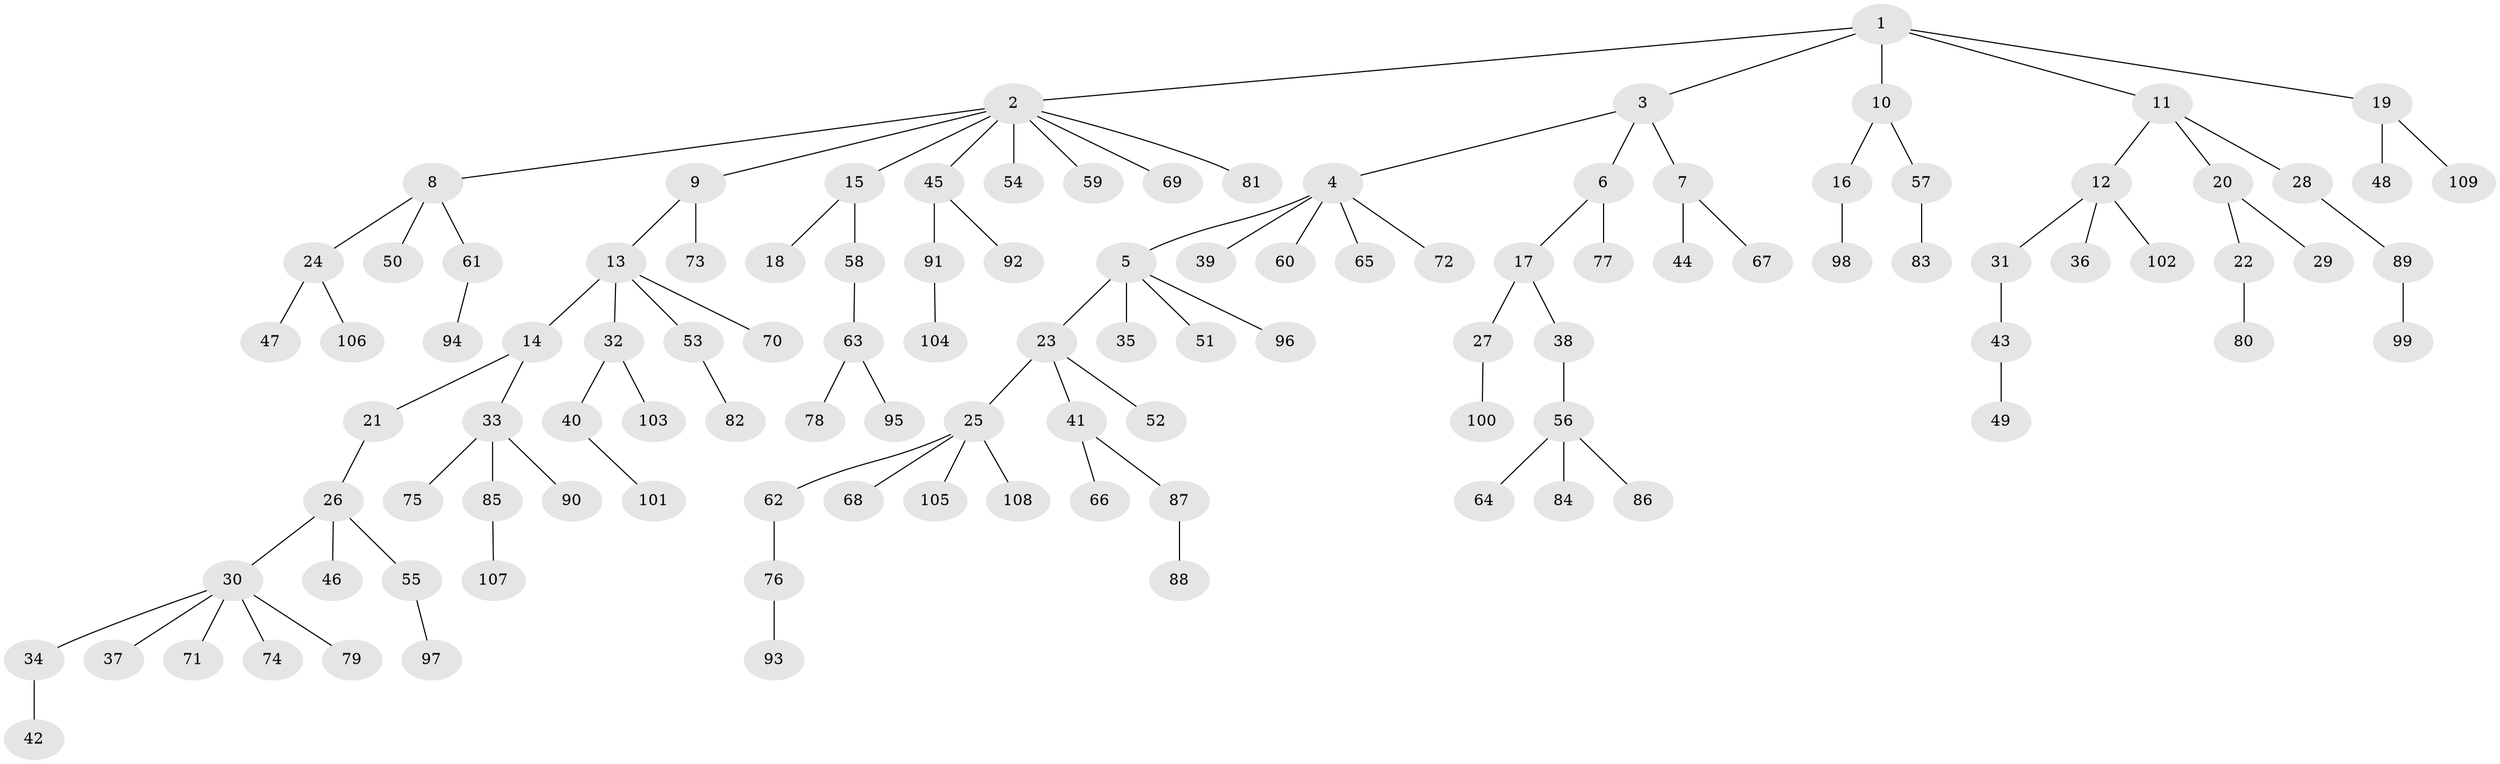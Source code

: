 // coarse degree distribution, {1: 0.813953488372093, 3: 0.023255813953488372, 8: 0.023255813953488372, 2: 0.09302325581395349, 10: 0.023255813953488372, 20: 0.023255813953488372}
// Generated by graph-tools (version 1.1) at 2025/55/03/04/25 21:55:52]
// undirected, 109 vertices, 108 edges
graph export_dot {
graph [start="1"]
  node [color=gray90,style=filled];
  1;
  2;
  3;
  4;
  5;
  6;
  7;
  8;
  9;
  10;
  11;
  12;
  13;
  14;
  15;
  16;
  17;
  18;
  19;
  20;
  21;
  22;
  23;
  24;
  25;
  26;
  27;
  28;
  29;
  30;
  31;
  32;
  33;
  34;
  35;
  36;
  37;
  38;
  39;
  40;
  41;
  42;
  43;
  44;
  45;
  46;
  47;
  48;
  49;
  50;
  51;
  52;
  53;
  54;
  55;
  56;
  57;
  58;
  59;
  60;
  61;
  62;
  63;
  64;
  65;
  66;
  67;
  68;
  69;
  70;
  71;
  72;
  73;
  74;
  75;
  76;
  77;
  78;
  79;
  80;
  81;
  82;
  83;
  84;
  85;
  86;
  87;
  88;
  89;
  90;
  91;
  92;
  93;
  94;
  95;
  96;
  97;
  98;
  99;
  100;
  101;
  102;
  103;
  104;
  105;
  106;
  107;
  108;
  109;
  1 -- 2;
  1 -- 3;
  1 -- 10;
  1 -- 11;
  1 -- 19;
  2 -- 8;
  2 -- 9;
  2 -- 15;
  2 -- 45;
  2 -- 54;
  2 -- 59;
  2 -- 69;
  2 -- 81;
  3 -- 4;
  3 -- 6;
  3 -- 7;
  4 -- 5;
  4 -- 39;
  4 -- 60;
  4 -- 65;
  4 -- 72;
  5 -- 23;
  5 -- 35;
  5 -- 51;
  5 -- 96;
  6 -- 17;
  6 -- 77;
  7 -- 44;
  7 -- 67;
  8 -- 24;
  8 -- 50;
  8 -- 61;
  9 -- 13;
  9 -- 73;
  10 -- 16;
  10 -- 57;
  11 -- 12;
  11 -- 20;
  11 -- 28;
  12 -- 31;
  12 -- 36;
  12 -- 102;
  13 -- 14;
  13 -- 32;
  13 -- 53;
  13 -- 70;
  14 -- 21;
  14 -- 33;
  15 -- 18;
  15 -- 58;
  16 -- 98;
  17 -- 27;
  17 -- 38;
  19 -- 48;
  19 -- 109;
  20 -- 22;
  20 -- 29;
  21 -- 26;
  22 -- 80;
  23 -- 25;
  23 -- 41;
  23 -- 52;
  24 -- 47;
  24 -- 106;
  25 -- 62;
  25 -- 68;
  25 -- 105;
  25 -- 108;
  26 -- 30;
  26 -- 46;
  26 -- 55;
  27 -- 100;
  28 -- 89;
  30 -- 34;
  30 -- 37;
  30 -- 71;
  30 -- 74;
  30 -- 79;
  31 -- 43;
  32 -- 40;
  32 -- 103;
  33 -- 75;
  33 -- 85;
  33 -- 90;
  34 -- 42;
  38 -- 56;
  40 -- 101;
  41 -- 66;
  41 -- 87;
  43 -- 49;
  45 -- 91;
  45 -- 92;
  53 -- 82;
  55 -- 97;
  56 -- 64;
  56 -- 84;
  56 -- 86;
  57 -- 83;
  58 -- 63;
  61 -- 94;
  62 -- 76;
  63 -- 78;
  63 -- 95;
  76 -- 93;
  85 -- 107;
  87 -- 88;
  89 -- 99;
  91 -- 104;
}

